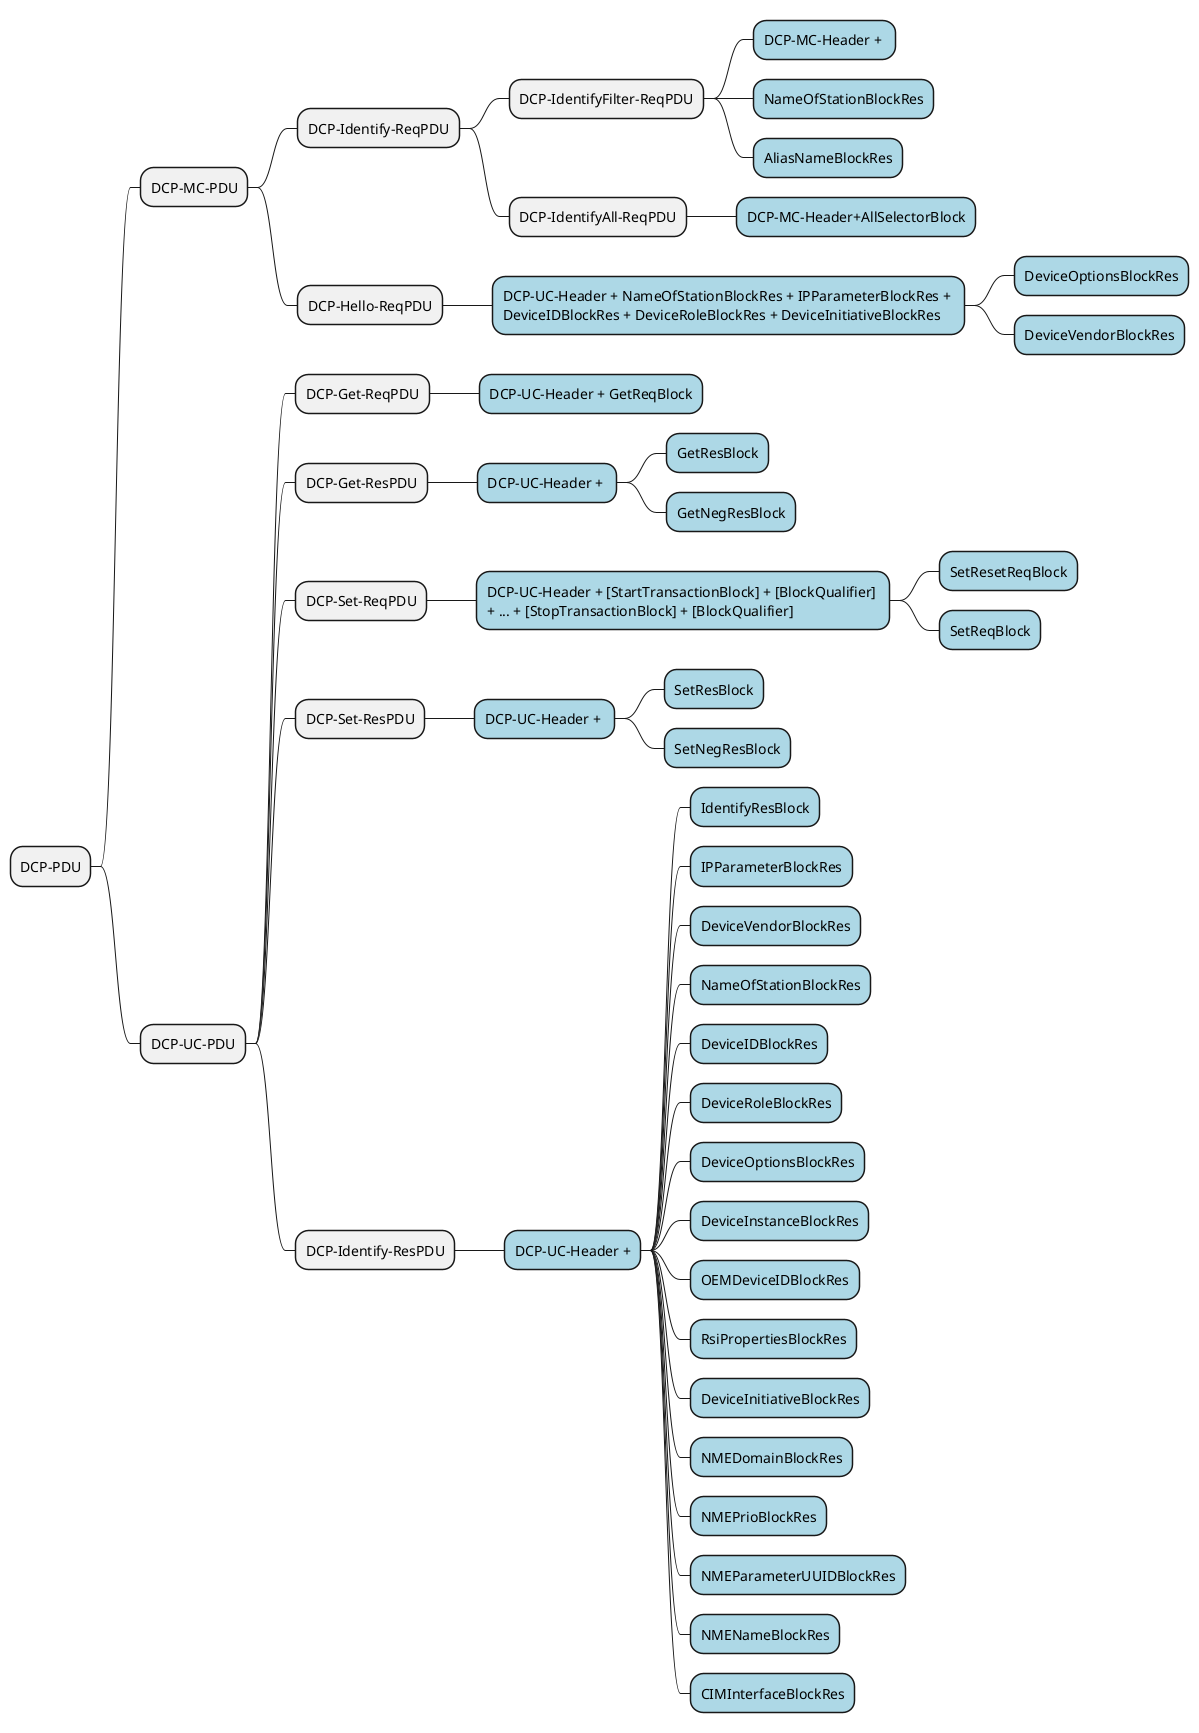 @startmindmap DCP-PDU
* DCP-PDU
** DCP-MC-PDU
*** DCP-Identify-ReqPDU
**** DCP-IdentifyFilter-ReqPDU
*****[#lightblue] DCP-MC-Header + 
*****[#lightblue] NameOfStationBlockRes
*****[#lightblue] AliasNameBlockRes
**** DCP-IdentifyAll-ReqPDU
*****[#lightblue] DCP-MC-Header+AllSelectorBlock
*** DCP-Hello-ReqPDU
****[#lightblue] DCP-UC-Header + NameOfStationBlockRes + IPParameterBlockRes + \nDeviceIDBlockRes + DeviceRoleBlockRes + DeviceInitiativeBlockRes
*****[#lightblue] DeviceOptionsBlockRes
*****[#lightblue] DeviceVendorBlockRes
** DCP-UC-PDU
*** DCP-Get-ReqPDU
****[#lightblue] DCP-UC-Header + GetReqBlock
*** DCP-Get-ResPDU
****[#lightblue]  DCP-UC-Header + 
*****[#lightblue] GetResBlock
*****[#lightblue] GetNegResBlock
*** DCP-Set-ReqPDU
****[#lightblue] DCP-UC-Header + [StartTransactionBlock] + [BlockQualifier] \n+ ... + [StopTransactionBlock] + [BlockQualifier]
*****[#lightblue] SetResetReqBlock
*****[#lightblue] SetReqBlock
*** DCP-Set-ResPDU
****[#lightblue] DCP-UC-Header + 
*****[#lightblue] SetResBlock
*****[#lightblue] SetNegResBlock
*** DCP-Identify-ResPDU
****[#lightblue] DCP-UC-Header +
*****[#lightblue] IdentifyResBlock
*****[#lightblue] IPParameterBlockRes
*****[#lightblue] DeviceVendorBlockRes
*****[#lightblue] NameOfStationBlockRes
*****[#lightblue] DeviceIDBlockRes
*****[#lightblue] DeviceRoleBlockRes
*****[#lightblue] DeviceOptionsBlockRes
*****[#lightblue] DeviceInstanceBlockRes
*****[#lightblue] OEMDeviceIDBlockRes
*****[#lightblue] RsiPropertiesBlockRes
*****[#lightblue] DeviceInitiativeBlockRes
*****[#lightblue] NMEDomainBlockRes
*****[#lightblue] NMEPrioBlockRes
*****[#lightblue] NMEParameterUUIDBlockRes
*****[#lightblue] NMENameBlockRes
*****[#lightblue] CIMInterfaceBlockRes
@endmindmap